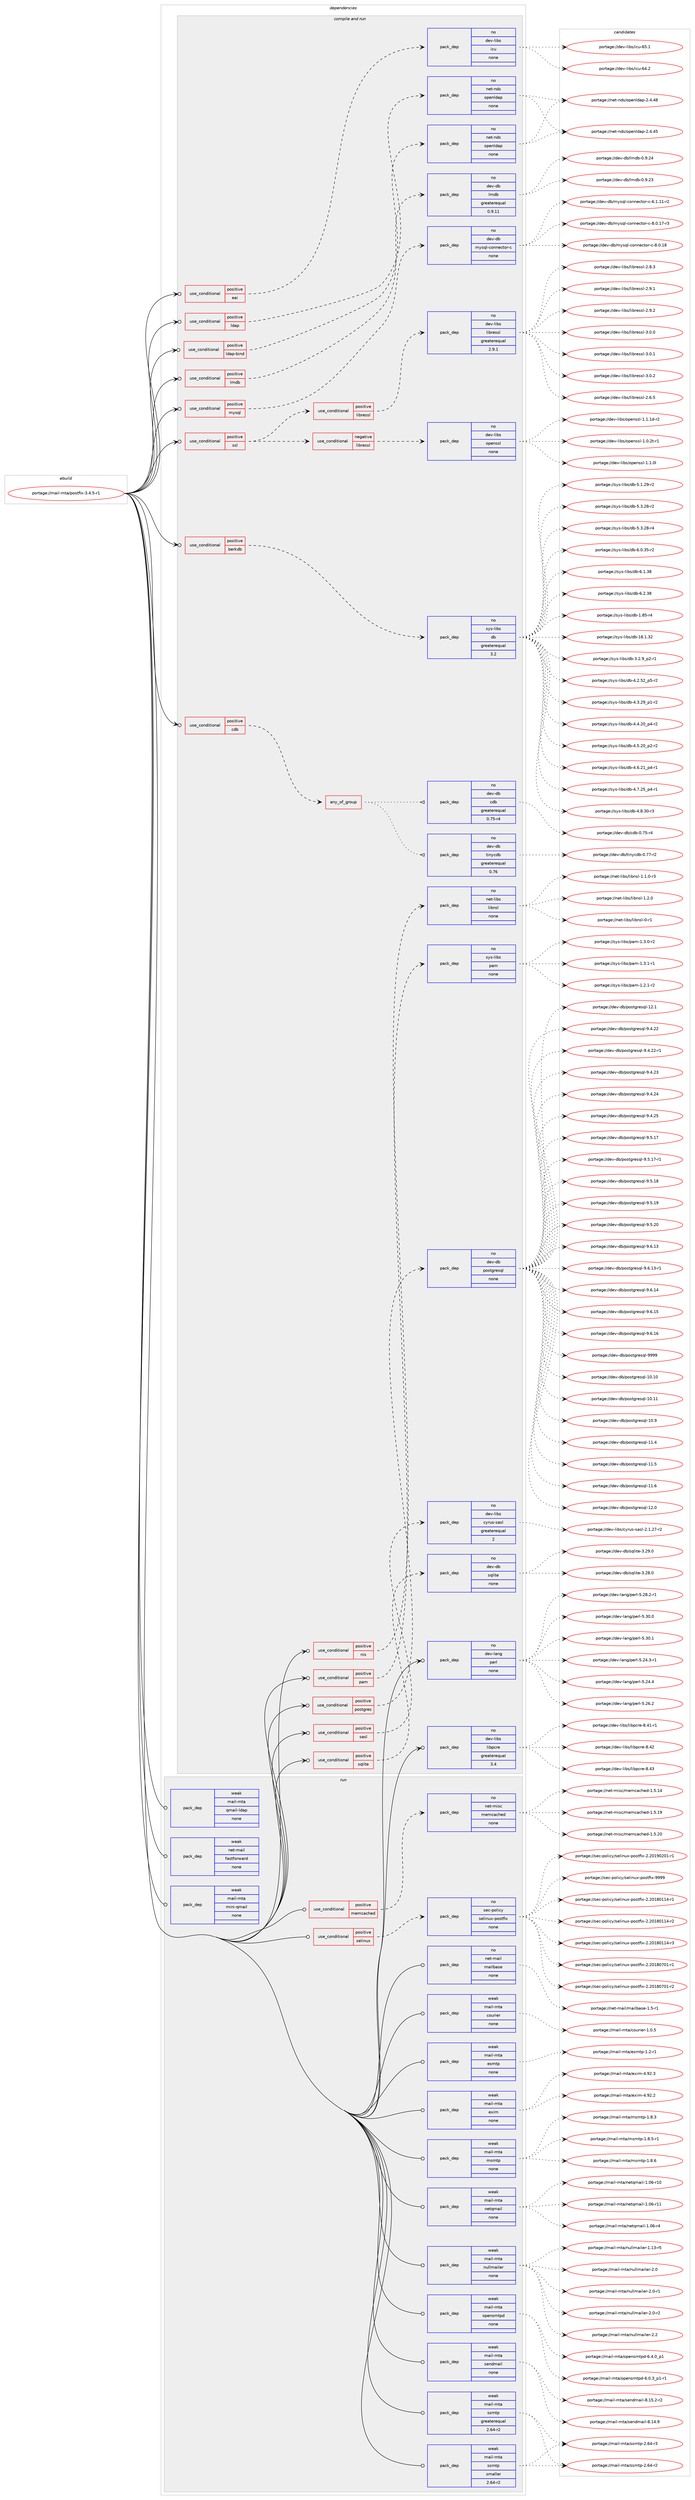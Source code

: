 digraph prolog {

# *************
# Graph options
# *************

newrank=true;
concentrate=true;
compound=true;
graph [rankdir=LR,fontname=Helvetica,fontsize=10,ranksep=1.5];#, ranksep=2.5, nodesep=0.2];
edge  [arrowhead=vee];
node  [fontname=Helvetica,fontsize=10];

# **********
# The ebuild
# **********

subgraph cluster_leftcol {
color=gray;
rank=same;
label=<<i>ebuild</i>>;
id [label="portage://mail-mta/postfix-3.4.5-r1", color=red, width=4, href="../mail-mta/postfix-3.4.5-r1.svg"];
}

# ****************
# The dependencies
# ****************

subgraph cluster_midcol {
color=gray;
label=<<i>dependencies</i>>;
subgraph cluster_compile {
fillcolor="#eeeeee";
style=filled;
label=<<i>compile</i>>;
}
subgraph cluster_compileandrun {
fillcolor="#eeeeee";
style=filled;
label=<<i>compile and run</i>>;
subgraph cond77189 {
dependency307281 [label=<<TABLE BORDER="0" CELLBORDER="1" CELLSPACING="0" CELLPADDING="4"><TR><TD ROWSPAN="3" CELLPADDING="10">use_conditional</TD></TR><TR><TD>positive</TD></TR><TR><TD>berkdb</TD></TR></TABLE>>, shape=none, color=red];
subgraph pack225164 {
dependency307282 [label=<<TABLE BORDER="0" CELLBORDER="1" CELLSPACING="0" CELLPADDING="4" WIDTH="220"><TR><TD ROWSPAN="6" CELLPADDING="30">pack_dep</TD></TR><TR><TD WIDTH="110">no</TD></TR><TR><TD>sys-libs</TD></TR><TR><TD>db</TD></TR><TR><TD>greaterequal</TD></TR><TR><TD>3.2</TD></TR></TABLE>>, shape=none, color=blue];
}
dependency307281:e -> dependency307282:w [weight=20,style="dashed",arrowhead="vee"];
}
id:e -> dependency307281:w [weight=20,style="solid",arrowhead="odotvee"];
subgraph cond77190 {
dependency307283 [label=<<TABLE BORDER="0" CELLBORDER="1" CELLSPACING="0" CELLPADDING="4"><TR><TD ROWSPAN="3" CELLPADDING="10">use_conditional</TD></TR><TR><TD>positive</TD></TR><TR><TD>cdb</TD></TR></TABLE>>, shape=none, color=red];
subgraph any4819 {
dependency307284 [label=<<TABLE BORDER="0" CELLBORDER="1" CELLSPACING="0" CELLPADDING="4"><TR><TD CELLPADDING="10">any_of_group</TD></TR></TABLE>>, shape=none, color=red];subgraph pack225165 {
dependency307285 [label=<<TABLE BORDER="0" CELLBORDER="1" CELLSPACING="0" CELLPADDING="4" WIDTH="220"><TR><TD ROWSPAN="6" CELLPADDING="30">pack_dep</TD></TR><TR><TD WIDTH="110">no</TD></TR><TR><TD>dev-db</TD></TR><TR><TD>tinycdb</TD></TR><TR><TD>greaterequal</TD></TR><TR><TD>0.76</TD></TR></TABLE>>, shape=none, color=blue];
}
dependency307284:e -> dependency307285:w [weight=20,style="dotted",arrowhead="oinv"];
subgraph pack225166 {
dependency307286 [label=<<TABLE BORDER="0" CELLBORDER="1" CELLSPACING="0" CELLPADDING="4" WIDTH="220"><TR><TD ROWSPAN="6" CELLPADDING="30">pack_dep</TD></TR><TR><TD WIDTH="110">no</TD></TR><TR><TD>dev-db</TD></TR><TR><TD>cdb</TD></TR><TR><TD>greaterequal</TD></TR><TR><TD>0.75-r4</TD></TR></TABLE>>, shape=none, color=blue];
}
dependency307284:e -> dependency307286:w [weight=20,style="dotted",arrowhead="oinv"];
}
dependency307283:e -> dependency307284:w [weight=20,style="dashed",arrowhead="vee"];
}
id:e -> dependency307283:w [weight=20,style="solid",arrowhead="odotvee"];
subgraph cond77191 {
dependency307287 [label=<<TABLE BORDER="0" CELLBORDER="1" CELLSPACING="0" CELLPADDING="4"><TR><TD ROWSPAN="3" CELLPADDING="10">use_conditional</TD></TR><TR><TD>positive</TD></TR><TR><TD>eai</TD></TR></TABLE>>, shape=none, color=red];
subgraph pack225167 {
dependency307288 [label=<<TABLE BORDER="0" CELLBORDER="1" CELLSPACING="0" CELLPADDING="4" WIDTH="220"><TR><TD ROWSPAN="6" CELLPADDING="30">pack_dep</TD></TR><TR><TD WIDTH="110">no</TD></TR><TR><TD>dev-libs</TD></TR><TR><TD>icu</TD></TR><TR><TD>none</TD></TR><TR><TD></TD></TR></TABLE>>, shape=none, color=blue];
}
dependency307287:e -> dependency307288:w [weight=20,style="dashed",arrowhead="vee"];
}
id:e -> dependency307287:w [weight=20,style="solid",arrowhead="odotvee"];
subgraph cond77192 {
dependency307289 [label=<<TABLE BORDER="0" CELLBORDER="1" CELLSPACING="0" CELLPADDING="4"><TR><TD ROWSPAN="3" CELLPADDING="10">use_conditional</TD></TR><TR><TD>positive</TD></TR><TR><TD>ldap</TD></TR></TABLE>>, shape=none, color=red];
subgraph pack225168 {
dependency307290 [label=<<TABLE BORDER="0" CELLBORDER="1" CELLSPACING="0" CELLPADDING="4" WIDTH="220"><TR><TD ROWSPAN="6" CELLPADDING="30">pack_dep</TD></TR><TR><TD WIDTH="110">no</TD></TR><TR><TD>net-nds</TD></TR><TR><TD>openldap</TD></TR><TR><TD>none</TD></TR><TR><TD></TD></TR></TABLE>>, shape=none, color=blue];
}
dependency307289:e -> dependency307290:w [weight=20,style="dashed",arrowhead="vee"];
}
id:e -> dependency307289:w [weight=20,style="solid",arrowhead="odotvee"];
subgraph cond77193 {
dependency307291 [label=<<TABLE BORDER="0" CELLBORDER="1" CELLSPACING="0" CELLPADDING="4"><TR><TD ROWSPAN="3" CELLPADDING="10">use_conditional</TD></TR><TR><TD>positive</TD></TR><TR><TD>ldap-bind</TD></TR></TABLE>>, shape=none, color=red];
subgraph pack225169 {
dependency307292 [label=<<TABLE BORDER="0" CELLBORDER="1" CELLSPACING="0" CELLPADDING="4" WIDTH="220"><TR><TD ROWSPAN="6" CELLPADDING="30">pack_dep</TD></TR><TR><TD WIDTH="110">no</TD></TR><TR><TD>net-nds</TD></TR><TR><TD>openldap</TD></TR><TR><TD>none</TD></TR><TR><TD></TD></TR></TABLE>>, shape=none, color=blue];
}
dependency307291:e -> dependency307292:w [weight=20,style="dashed",arrowhead="vee"];
}
id:e -> dependency307291:w [weight=20,style="solid",arrowhead="odotvee"];
subgraph cond77194 {
dependency307293 [label=<<TABLE BORDER="0" CELLBORDER="1" CELLSPACING="0" CELLPADDING="4"><TR><TD ROWSPAN="3" CELLPADDING="10">use_conditional</TD></TR><TR><TD>positive</TD></TR><TR><TD>lmdb</TD></TR></TABLE>>, shape=none, color=red];
subgraph pack225170 {
dependency307294 [label=<<TABLE BORDER="0" CELLBORDER="1" CELLSPACING="0" CELLPADDING="4" WIDTH="220"><TR><TD ROWSPAN="6" CELLPADDING="30">pack_dep</TD></TR><TR><TD WIDTH="110">no</TD></TR><TR><TD>dev-db</TD></TR><TR><TD>lmdb</TD></TR><TR><TD>greaterequal</TD></TR><TR><TD>0.9.11</TD></TR></TABLE>>, shape=none, color=blue];
}
dependency307293:e -> dependency307294:w [weight=20,style="dashed",arrowhead="vee"];
}
id:e -> dependency307293:w [weight=20,style="solid",arrowhead="odotvee"];
subgraph cond77195 {
dependency307295 [label=<<TABLE BORDER="0" CELLBORDER="1" CELLSPACING="0" CELLPADDING="4"><TR><TD ROWSPAN="3" CELLPADDING="10">use_conditional</TD></TR><TR><TD>positive</TD></TR><TR><TD>mysql</TD></TR></TABLE>>, shape=none, color=red];
subgraph pack225171 {
dependency307296 [label=<<TABLE BORDER="0" CELLBORDER="1" CELLSPACING="0" CELLPADDING="4" WIDTH="220"><TR><TD ROWSPAN="6" CELLPADDING="30">pack_dep</TD></TR><TR><TD WIDTH="110">no</TD></TR><TR><TD>dev-db</TD></TR><TR><TD>mysql-connector-c</TD></TR><TR><TD>none</TD></TR><TR><TD></TD></TR></TABLE>>, shape=none, color=blue];
}
dependency307295:e -> dependency307296:w [weight=20,style="dashed",arrowhead="vee"];
}
id:e -> dependency307295:w [weight=20,style="solid",arrowhead="odotvee"];
subgraph cond77196 {
dependency307297 [label=<<TABLE BORDER="0" CELLBORDER="1" CELLSPACING="0" CELLPADDING="4"><TR><TD ROWSPAN="3" CELLPADDING="10">use_conditional</TD></TR><TR><TD>positive</TD></TR><TR><TD>nis</TD></TR></TABLE>>, shape=none, color=red];
subgraph pack225172 {
dependency307298 [label=<<TABLE BORDER="0" CELLBORDER="1" CELLSPACING="0" CELLPADDING="4" WIDTH="220"><TR><TD ROWSPAN="6" CELLPADDING="30">pack_dep</TD></TR><TR><TD WIDTH="110">no</TD></TR><TR><TD>net-libs</TD></TR><TR><TD>libnsl</TD></TR><TR><TD>none</TD></TR><TR><TD></TD></TR></TABLE>>, shape=none, color=blue];
}
dependency307297:e -> dependency307298:w [weight=20,style="dashed",arrowhead="vee"];
}
id:e -> dependency307297:w [weight=20,style="solid",arrowhead="odotvee"];
subgraph cond77197 {
dependency307299 [label=<<TABLE BORDER="0" CELLBORDER="1" CELLSPACING="0" CELLPADDING="4"><TR><TD ROWSPAN="3" CELLPADDING="10">use_conditional</TD></TR><TR><TD>positive</TD></TR><TR><TD>pam</TD></TR></TABLE>>, shape=none, color=red];
subgraph pack225173 {
dependency307300 [label=<<TABLE BORDER="0" CELLBORDER="1" CELLSPACING="0" CELLPADDING="4" WIDTH="220"><TR><TD ROWSPAN="6" CELLPADDING="30">pack_dep</TD></TR><TR><TD WIDTH="110">no</TD></TR><TR><TD>sys-libs</TD></TR><TR><TD>pam</TD></TR><TR><TD>none</TD></TR><TR><TD></TD></TR></TABLE>>, shape=none, color=blue];
}
dependency307299:e -> dependency307300:w [weight=20,style="dashed",arrowhead="vee"];
}
id:e -> dependency307299:w [weight=20,style="solid",arrowhead="odotvee"];
subgraph cond77198 {
dependency307301 [label=<<TABLE BORDER="0" CELLBORDER="1" CELLSPACING="0" CELLPADDING="4"><TR><TD ROWSPAN="3" CELLPADDING="10">use_conditional</TD></TR><TR><TD>positive</TD></TR><TR><TD>postgres</TD></TR></TABLE>>, shape=none, color=red];
subgraph pack225174 {
dependency307302 [label=<<TABLE BORDER="0" CELLBORDER="1" CELLSPACING="0" CELLPADDING="4" WIDTH="220"><TR><TD ROWSPAN="6" CELLPADDING="30">pack_dep</TD></TR><TR><TD WIDTH="110">no</TD></TR><TR><TD>dev-db</TD></TR><TR><TD>postgresql</TD></TR><TR><TD>none</TD></TR><TR><TD></TD></TR></TABLE>>, shape=none, color=blue];
}
dependency307301:e -> dependency307302:w [weight=20,style="dashed",arrowhead="vee"];
}
id:e -> dependency307301:w [weight=20,style="solid",arrowhead="odotvee"];
subgraph cond77199 {
dependency307303 [label=<<TABLE BORDER="0" CELLBORDER="1" CELLSPACING="0" CELLPADDING="4"><TR><TD ROWSPAN="3" CELLPADDING="10">use_conditional</TD></TR><TR><TD>positive</TD></TR><TR><TD>sasl</TD></TR></TABLE>>, shape=none, color=red];
subgraph pack225175 {
dependency307304 [label=<<TABLE BORDER="0" CELLBORDER="1" CELLSPACING="0" CELLPADDING="4" WIDTH="220"><TR><TD ROWSPAN="6" CELLPADDING="30">pack_dep</TD></TR><TR><TD WIDTH="110">no</TD></TR><TR><TD>dev-libs</TD></TR><TR><TD>cyrus-sasl</TD></TR><TR><TD>greaterequal</TD></TR><TR><TD>2</TD></TR></TABLE>>, shape=none, color=blue];
}
dependency307303:e -> dependency307304:w [weight=20,style="dashed",arrowhead="vee"];
}
id:e -> dependency307303:w [weight=20,style="solid",arrowhead="odotvee"];
subgraph cond77200 {
dependency307305 [label=<<TABLE BORDER="0" CELLBORDER="1" CELLSPACING="0" CELLPADDING="4"><TR><TD ROWSPAN="3" CELLPADDING="10">use_conditional</TD></TR><TR><TD>positive</TD></TR><TR><TD>sqlite</TD></TR></TABLE>>, shape=none, color=red];
subgraph pack225176 {
dependency307306 [label=<<TABLE BORDER="0" CELLBORDER="1" CELLSPACING="0" CELLPADDING="4" WIDTH="220"><TR><TD ROWSPAN="6" CELLPADDING="30">pack_dep</TD></TR><TR><TD WIDTH="110">no</TD></TR><TR><TD>dev-db</TD></TR><TR><TD>sqlite</TD></TR><TR><TD>none</TD></TR><TR><TD></TD></TR></TABLE>>, shape=none, color=blue];
}
dependency307305:e -> dependency307306:w [weight=20,style="dashed",arrowhead="vee"];
}
id:e -> dependency307305:w [weight=20,style="solid",arrowhead="odotvee"];
subgraph cond77201 {
dependency307307 [label=<<TABLE BORDER="0" CELLBORDER="1" CELLSPACING="0" CELLPADDING="4"><TR><TD ROWSPAN="3" CELLPADDING="10">use_conditional</TD></TR><TR><TD>positive</TD></TR><TR><TD>ssl</TD></TR></TABLE>>, shape=none, color=red];
subgraph cond77202 {
dependency307308 [label=<<TABLE BORDER="0" CELLBORDER="1" CELLSPACING="0" CELLPADDING="4"><TR><TD ROWSPAN="3" CELLPADDING="10">use_conditional</TD></TR><TR><TD>negative</TD></TR><TR><TD>libressl</TD></TR></TABLE>>, shape=none, color=red];
subgraph pack225177 {
dependency307309 [label=<<TABLE BORDER="0" CELLBORDER="1" CELLSPACING="0" CELLPADDING="4" WIDTH="220"><TR><TD ROWSPAN="6" CELLPADDING="30">pack_dep</TD></TR><TR><TD WIDTH="110">no</TD></TR><TR><TD>dev-libs</TD></TR><TR><TD>openssl</TD></TR><TR><TD>none</TD></TR><TR><TD></TD></TR></TABLE>>, shape=none, color=blue];
}
dependency307308:e -> dependency307309:w [weight=20,style="dashed",arrowhead="vee"];
}
dependency307307:e -> dependency307308:w [weight=20,style="dashed",arrowhead="vee"];
subgraph cond77203 {
dependency307310 [label=<<TABLE BORDER="0" CELLBORDER="1" CELLSPACING="0" CELLPADDING="4"><TR><TD ROWSPAN="3" CELLPADDING="10">use_conditional</TD></TR><TR><TD>positive</TD></TR><TR><TD>libressl</TD></TR></TABLE>>, shape=none, color=red];
subgraph pack225178 {
dependency307311 [label=<<TABLE BORDER="0" CELLBORDER="1" CELLSPACING="0" CELLPADDING="4" WIDTH="220"><TR><TD ROWSPAN="6" CELLPADDING="30">pack_dep</TD></TR><TR><TD WIDTH="110">no</TD></TR><TR><TD>dev-libs</TD></TR><TR><TD>libressl</TD></TR><TR><TD>greaterequal</TD></TR><TR><TD>2.9.1</TD></TR></TABLE>>, shape=none, color=blue];
}
dependency307310:e -> dependency307311:w [weight=20,style="dashed",arrowhead="vee"];
}
dependency307307:e -> dependency307310:w [weight=20,style="dashed",arrowhead="vee"];
}
id:e -> dependency307307:w [weight=20,style="solid",arrowhead="odotvee"];
subgraph pack225179 {
dependency307312 [label=<<TABLE BORDER="0" CELLBORDER="1" CELLSPACING="0" CELLPADDING="4" WIDTH="220"><TR><TD ROWSPAN="6" CELLPADDING="30">pack_dep</TD></TR><TR><TD WIDTH="110">no</TD></TR><TR><TD>dev-lang</TD></TR><TR><TD>perl</TD></TR><TR><TD>none</TD></TR><TR><TD></TD></TR></TABLE>>, shape=none, color=blue];
}
id:e -> dependency307312:w [weight=20,style="solid",arrowhead="odotvee"];
subgraph pack225180 {
dependency307313 [label=<<TABLE BORDER="0" CELLBORDER="1" CELLSPACING="0" CELLPADDING="4" WIDTH="220"><TR><TD ROWSPAN="6" CELLPADDING="30">pack_dep</TD></TR><TR><TD WIDTH="110">no</TD></TR><TR><TD>dev-libs</TD></TR><TR><TD>libpcre</TD></TR><TR><TD>greaterequal</TD></TR><TR><TD>3.4</TD></TR></TABLE>>, shape=none, color=blue];
}
id:e -> dependency307313:w [weight=20,style="solid",arrowhead="odotvee"];
}
subgraph cluster_run {
fillcolor="#eeeeee";
style=filled;
label=<<i>run</i>>;
subgraph cond77204 {
dependency307314 [label=<<TABLE BORDER="0" CELLBORDER="1" CELLSPACING="0" CELLPADDING="4"><TR><TD ROWSPAN="3" CELLPADDING="10">use_conditional</TD></TR><TR><TD>positive</TD></TR><TR><TD>memcached</TD></TR></TABLE>>, shape=none, color=red];
subgraph pack225181 {
dependency307315 [label=<<TABLE BORDER="0" CELLBORDER="1" CELLSPACING="0" CELLPADDING="4" WIDTH="220"><TR><TD ROWSPAN="6" CELLPADDING="30">pack_dep</TD></TR><TR><TD WIDTH="110">no</TD></TR><TR><TD>net-misc</TD></TR><TR><TD>memcached</TD></TR><TR><TD>none</TD></TR><TR><TD></TD></TR></TABLE>>, shape=none, color=blue];
}
dependency307314:e -> dependency307315:w [weight=20,style="dashed",arrowhead="vee"];
}
id:e -> dependency307314:w [weight=20,style="solid",arrowhead="odot"];
subgraph cond77205 {
dependency307316 [label=<<TABLE BORDER="0" CELLBORDER="1" CELLSPACING="0" CELLPADDING="4"><TR><TD ROWSPAN="3" CELLPADDING="10">use_conditional</TD></TR><TR><TD>positive</TD></TR><TR><TD>selinux</TD></TR></TABLE>>, shape=none, color=red];
subgraph pack225182 {
dependency307317 [label=<<TABLE BORDER="0" CELLBORDER="1" CELLSPACING="0" CELLPADDING="4" WIDTH="220"><TR><TD ROWSPAN="6" CELLPADDING="30">pack_dep</TD></TR><TR><TD WIDTH="110">no</TD></TR><TR><TD>sec-policy</TD></TR><TR><TD>selinux-postfix</TD></TR><TR><TD>none</TD></TR><TR><TD></TD></TR></TABLE>>, shape=none, color=blue];
}
dependency307316:e -> dependency307317:w [weight=20,style="dashed",arrowhead="vee"];
}
id:e -> dependency307316:w [weight=20,style="solid",arrowhead="odot"];
subgraph pack225183 {
dependency307318 [label=<<TABLE BORDER="0" CELLBORDER="1" CELLSPACING="0" CELLPADDING="4" WIDTH="220"><TR><TD ROWSPAN="6" CELLPADDING="30">pack_dep</TD></TR><TR><TD WIDTH="110">no</TD></TR><TR><TD>net-mail</TD></TR><TR><TD>mailbase</TD></TR><TR><TD>none</TD></TR><TR><TD></TD></TR></TABLE>>, shape=none, color=blue];
}
id:e -> dependency307318:w [weight=20,style="solid",arrowhead="odot"];
subgraph pack225184 {
dependency307319 [label=<<TABLE BORDER="0" CELLBORDER="1" CELLSPACING="0" CELLPADDING="4" WIDTH="220"><TR><TD ROWSPAN="6" CELLPADDING="30">pack_dep</TD></TR><TR><TD WIDTH="110">weak</TD></TR><TR><TD>mail-mta</TD></TR><TR><TD>courier</TD></TR><TR><TD>none</TD></TR><TR><TD></TD></TR></TABLE>>, shape=none, color=blue];
}
id:e -> dependency307319:w [weight=20,style="solid",arrowhead="odot"];
subgraph pack225185 {
dependency307320 [label=<<TABLE BORDER="0" CELLBORDER="1" CELLSPACING="0" CELLPADDING="4" WIDTH="220"><TR><TD ROWSPAN="6" CELLPADDING="30">pack_dep</TD></TR><TR><TD WIDTH="110">weak</TD></TR><TR><TD>mail-mta</TD></TR><TR><TD>esmtp</TD></TR><TR><TD>none</TD></TR><TR><TD></TD></TR></TABLE>>, shape=none, color=blue];
}
id:e -> dependency307320:w [weight=20,style="solid",arrowhead="odot"];
subgraph pack225186 {
dependency307321 [label=<<TABLE BORDER="0" CELLBORDER="1" CELLSPACING="0" CELLPADDING="4" WIDTH="220"><TR><TD ROWSPAN="6" CELLPADDING="30">pack_dep</TD></TR><TR><TD WIDTH="110">weak</TD></TR><TR><TD>mail-mta</TD></TR><TR><TD>exim</TD></TR><TR><TD>none</TD></TR><TR><TD></TD></TR></TABLE>>, shape=none, color=blue];
}
id:e -> dependency307321:w [weight=20,style="solid",arrowhead="odot"];
subgraph pack225187 {
dependency307322 [label=<<TABLE BORDER="0" CELLBORDER="1" CELLSPACING="0" CELLPADDING="4" WIDTH="220"><TR><TD ROWSPAN="6" CELLPADDING="30">pack_dep</TD></TR><TR><TD WIDTH="110">weak</TD></TR><TR><TD>mail-mta</TD></TR><TR><TD>mini-qmail</TD></TR><TR><TD>none</TD></TR><TR><TD></TD></TR></TABLE>>, shape=none, color=blue];
}
id:e -> dependency307322:w [weight=20,style="solid",arrowhead="odot"];
subgraph pack225188 {
dependency307323 [label=<<TABLE BORDER="0" CELLBORDER="1" CELLSPACING="0" CELLPADDING="4" WIDTH="220"><TR><TD ROWSPAN="6" CELLPADDING="30">pack_dep</TD></TR><TR><TD WIDTH="110">weak</TD></TR><TR><TD>mail-mta</TD></TR><TR><TD>msmtp</TD></TR><TR><TD>none</TD></TR><TR><TD></TD></TR></TABLE>>, shape=none, color=blue];
}
id:e -> dependency307323:w [weight=20,style="solid",arrowhead="odot"];
subgraph pack225189 {
dependency307324 [label=<<TABLE BORDER="0" CELLBORDER="1" CELLSPACING="0" CELLPADDING="4" WIDTH="220"><TR><TD ROWSPAN="6" CELLPADDING="30">pack_dep</TD></TR><TR><TD WIDTH="110">weak</TD></TR><TR><TD>mail-mta</TD></TR><TR><TD>netqmail</TD></TR><TR><TD>none</TD></TR><TR><TD></TD></TR></TABLE>>, shape=none, color=blue];
}
id:e -> dependency307324:w [weight=20,style="solid",arrowhead="odot"];
subgraph pack225190 {
dependency307325 [label=<<TABLE BORDER="0" CELLBORDER="1" CELLSPACING="0" CELLPADDING="4" WIDTH="220"><TR><TD ROWSPAN="6" CELLPADDING="30">pack_dep</TD></TR><TR><TD WIDTH="110">weak</TD></TR><TR><TD>mail-mta</TD></TR><TR><TD>nullmailer</TD></TR><TR><TD>none</TD></TR><TR><TD></TD></TR></TABLE>>, shape=none, color=blue];
}
id:e -> dependency307325:w [weight=20,style="solid",arrowhead="odot"];
subgraph pack225191 {
dependency307326 [label=<<TABLE BORDER="0" CELLBORDER="1" CELLSPACING="0" CELLPADDING="4" WIDTH="220"><TR><TD ROWSPAN="6" CELLPADDING="30">pack_dep</TD></TR><TR><TD WIDTH="110">weak</TD></TR><TR><TD>mail-mta</TD></TR><TR><TD>opensmtpd</TD></TR><TR><TD>none</TD></TR><TR><TD></TD></TR></TABLE>>, shape=none, color=blue];
}
id:e -> dependency307326:w [weight=20,style="solid",arrowhead="odot"];
subgraph pack225192 {
dependency307327 [label=<<TABLE BORDER="0" CELLBORDER="1" CELLSPACING="0" CELLPADDING="4" WIDTH="220"><TR><TD ROWSPAN="6" CELLPADDING="30">pack_dep</TD></TR><TR><TD WIDTH="110">weak</TD></TR><TR><TD>mail-mta</TD></TR><TR><TD>qmail-ldap</TD></TR><TR><TD>none</TD></TR><TR><TD></TD></TR></TABLE>>, shape=none, color=blue];
}
id:e -> dependency307327:w [weight=20,style="solid",arrowhead="odot"];
subgraph pack225193 {
dependency307328 [label=<<TABLE BORDER="0" CELLBORDER="1" CELLSPACING="0" CELLPADDING="4" WIDTH="220"><TR><TD ROWSPAN="6" CELLPADDING="30">pack_dep</TD></TR><TR><TD WIDTH="110">weak</TD></TR><TR><TD>mail-mta</TD></TR><TR><TD>sendmail</TD></TR><TR><TD>none</TD></TR><TR><TD></TD></TR></TABLE>>, shape=none, color=blue];
}
id:e -> dependency307328:w [weight=20,style="solid",arrowhead="odot"];
subgraph pack225194 {
dependency307329 [label=<<TABLE BORDER="0" CELLBORDER="1" CELLSPACING="0" CELLPADDING="4" WIDTH="220"><TR><TD ROWSPAN="6" CELLPADDING="30">pack_dep</TD></TR><TR><TD WIDTH="110">weak</TD></TR><TR><TD>mail-mta</TD></TR><TR><TD>ssmtp</TD></TR><TR><TD>greaterequal</TD></TR><TR><TD>2.64-r2</TD></TR></TABLE>>, shape=none, color=blue];
}
id:e -> dependency307329:w [weight=20,style="solid",arrowhead="odot"];
subgraph pack225195 {
dependency307330 [label=<<TABLE BORDER="0" CELLBORDER="1" CELLSPACING="0" CELLPADDING="4" WIDTH="220"><TR><TD ROWSPAN="6" CELLPADDING="30">pack_dep</TD></TR><TR><TD WIDTH="110">weak</TD></TR><TR><TD>mail-mta</TD></TR><TR><TD>ssmtp</TD></TR><TR><TD>smaller</TD></TR><TR><TD>2.64-r2</TD></TR></TABLE>>, shape=none, color=blue];
}
id:e -> dependency307330:w [weight=20,style="solid",arrowhead="odot"];
subgraph pack225196 {
dependency307331 [label=<<TABLE BORDER="0" CELLBORDER="1" CELLSPACING="0" CELLPADDING="4" WIDTH="220"><TR><TD ROWSPAN="6" CELLPADDING="30">pack_dep</TD></TR><TR><TD WIDTH="110">weak</TD></TR><TR><TD>net-mail</TD></TR><TR><TD>fastforward</TD></TR><TR><TD>none</TD></TR><TR><TD></TD></TR></TABLE>>, shape=none, color=blue];
}
id:e -> dependency307331:w [weight=20,style="solid",arrowhead="odot"];
}
}

# **************
# The candidates
# **************

subgraph cluster_choices {
rank=same;
color=gray;
label=<<i>candidates</i>>;

subgraph choice225164 {
color=black;
nodesep=1;
choiceportage1151211154510810598115471009845494656534511452 [label="portage://sys-libs/db-1.85-r4", color=red, width=4,href="../sys-libs/db-1.85-r4.svg"];
choiceportage115121115451081059811547100984549564649465150 [label="portage://sys-libs/db-18.1.32", color=red, width=4,href="../sys-libs/db-18.1.32.svg"];
choiceportage1151211154510810598115471009845514650465795112504511449 [label="portage://sys-libs/db-3.2.9_p2-r1", color=red, width=4,href="../sys-libs/db-3.2.9_p2-r1.svg"];
choiceportage115121115451081059811547100984552465046535095112534511450 [label="portage://sys-libs/db-4.2.52_p5-r2", color=red, width=4,href="../sys-libs/db-4.2.52_p5-r2.svg"];
choiceportage115121115451081059811547100984552465146505795112494511450 [label="portage://sys-libs/db-4.3.29_p1-r2", color=red, width=4,href="../sys-libs/db-4.3.29_p1-r2.svg"];
choiceportage115121115451081059811547100984552465246504895112524511450 [label="portage://sys-libs/db-4.4.20_p4-r2", color=red, width=4,href="../sys-libs/db-4.4.20_p4-r2.svg"];
choiceportage115121115451081059811547100984552465346504895112504511450 [label="portage://sys-libs/db-4.5.20_p2-r2", color=red, width=4,href="../sys-libs/db-4.5.20_p2-r2.svg"];
choiceportage115121115451081059811547100984552465446504995112524511449 [label="portage://sys-libs/db-4.6.21_p4-r1", color=red, width=4,href="../sys-libs/db-4.6.21_p4-r1.svg"];
choiceportage115121115451081059811547100984552465546505395112524511449 [label="portage://sys-libs/db-4.7.25_p4-r1", color=red, width=4,href="../sys-libs/db-4.7.25_p4-r1.svg"];
choiceportage11512111545108105981154710098455246564651484511451 [label="portage://sys-libs/db-4.8.30-r3", color=red, width=4,href="../sys-libs/db-4.8.30-r3.svg"];
choiceportage11512111545108105981154710098455346494650574511450 [label="portage://sys-libs/db-5.1.29-r2", color=red, width=4,href="../sys-libs/db-5.1.29-r2.svg"];
choiceportage11512111545108105981154710098455346514650564511450 [label="portage://sys-libs/db-5.3.28-r2", color=red, width=4,href="../sys-libs/db-5.3.28-r2.svg"];
choiceportage11512111545108105981154710098455346514650564511452 [label="portage://sys-libs/db-5.3.28-r4", color=red, width=4,href="../sys-libs/db-5.3.28-r4.svg"];
choiceportage11512111545108105981154710098455446484651534511450 [label="portage://sys-libs/db-6.0.35-r2", color=red, width=4,href="../sys-libs/db-6.0.35-r2.svg"];
choiceportage1151211154510810598115471009845544649465156 [label="portage://sys-libs/db-6.1.38", color=red, width=4,href="../sys-libs/db-6.1.38.svg"];
choiceportage1151211154510810598115471009845544650465156 [label="portage://sys-libs/db-6.2.38", color=red, width=4,href="../sys-libs/db-6.2.38.svg"];
dependency307282:e -> choiceportage1151211154510810598115471009845494656534511452:w [style=dotted,weight="100"];
dependency307282:e -> choiceportage115121115451081059811547100984549564649465150:w [style=dotted,weight="100"];
dependency307282:e -> choiceportage1151211154510810598115471009845514650465795112504511449:w [style=dotted,weight="100"];
dependency307282:e -> choiceportage115121115451081059811547100984552465046535095112534511450:w [style=dotted,weight="100"];
dependency307282:e -> choiceportage115121115451081059811547100984552465146505795112494511450:w [style=dotted,weight="100"];
dependency307282:e -> choiceportage115121115451081059811547100984552465246504895112524511450:w [style=dotted,weight="100"];
dependency307282:e -> choiceportage115121115451081059811547100984552465346504895112504511450:w [style=dotted,weight="100"];
dependency307282:e -> choiceportage115121115451081059811547100984552465446504995112524511449:w [style=dotted,weight="100"];
dependency307282:e -> choiceportage115121115451081059811547100984552465546505395112524511449:w [style=dotted,weight="100"];
dependency307282:e -> choiceportage11512111545108105981154710098455246564651484511451:w [style=dotted,weight="100"];
dependency307282:e -> choiceportage11512111545108105981154710098455346494650574511450:w [style=dotted,weight="100"];
dependency307282:e -> choiceportage11512111545108105981154710098455346514650564511450:w [style=dotted,weight="100"];
dependency307282:e -> choiceportage11512111545108105981154710098455346514650564511452:w [style=dotted,weight="100"];
dependency307282:e -> choiceportage11512111545108105981154710098455446484651534511450:w [style=dotted,weight="100"];
dependency307282:e -> choiceportage1151211154510810598115471009845544649465156:w [style=dotted,weight="100"];
dependency307282:e -> choiceportage1151211154510810598115471009845544650465156:w [style=dotted,weight="100"];
}
subgraph choice225165 {
color=black;
nodesep=1;
choiceportage100101118451009847116105110121991009845484655554511450 [label="portage://dev-db/tinycdb-0.77-r2", color=red, width=4,href="../dev-db/tinycdb-0.77-r2.svg"];
dependency307285:e -> choiceportage100101118451009847116105110121991009845484655554511450:w [style=dotted,weight="100"];
}
subgraph choice225166 {
color=black;
nodesep=1;
choiceportage100101118451009847991009845484655534511452 [label="portage://dev-db/cdb-0.75-r4", color=red, width=4,href="../dev-db/cdb-0.75-r4.svg"];
dependency307286:e -> choiceportage100101118451009847991009845484655534511452:w [style=dotted,weight="100"];
}
subgraph choice225167 {
color=black;
nodesep=1;
choiceportage100101118451081059811547105991174554524650 [label="portage://dev-libs/icu-64.2", color=red, width=4,href="../dev-libs/icu-64.2.svg"];
choiceportage100101118451081059811547105991174554534649 [label="portage://dev-libs/icu-65.1", color=red, width=4,href="../dev-libs/icu-65.1.svg"];
dependency307288:e -> choiceportage100101118451081059811547105991174554524650:w [style=dotted,weight="100"];
dependency307288:e -> choiceportage100101118451081059811547105991174554534649:w [style=dotted,weight="100"];
}
subgraph choice225168 {
color=black;
nodesep=1;
choiceportage11010111645110100115471111121011101081009711245504652465253 [label="portage://net-nds/openldap-2.4.45", color=red, width=4,href="../net-nds/openldap-2.4.45.svg"];
choiceportage11010111645110100115471111121011101081009711245504652465256 [label="portage://net-nds/openldap-2.4.48", color=red, width=4,href="../net-nds/openldap-2.4.48.svg"];
dependency307290:e -> choiceportage11010111645110100115471111121011101081009711245504652465253:w [style=dotted,weight="100"];
dependency307290:e -> choiceportage11010111645110100115471111121011101081009711245504652465256:w [style=dotted,weight="100"];
}
subgraph choice225169 {
color=black;
nodesep=1;
choiceportage11010111645110100115471111121011101081009711245504652465253 [label="portage://net-nds/openldap-2.4.45", color=red, width=4,href="../net-nds/openldap-2.4.45.svg"];
choiceportage11010111645110100115471111121011101081009711245504652465256 [label="portage://net-nds/openldap-2.4.48", color=red, width=4,href="../net-nds/openldap-2.4.48.svg"];
dependency307292:e -> choiceportage11010111645110100115471111121011101081009711245504652465253:w [style=dotted,weight="100"];
dependency307292:e -> choiceportage11010111645110100115471111121011101081009711245504652465256:w [style=dotted,weight="100"];
}
subgraph choice225170 {
color=black;
nodesep=1;
choiceportage1001011184510098471081091009845484657465051 [label="portage://dev-db/lmdb-0.9.23", color=red, width=4,href="../dev-db/lmdb-0.9.23.svg"];
choiceportage1001011184510098471081091009845484657465052 [label="portage://dev-db/lmdb-0.9.24", color=red, width=4,href="../dev-db/lmdb-0.9.24.svg"];
dependency307294:e -> choiceportage1001011184510098471081091009845484657465051:w [style=dotted,weight="100"];
dependency307294:e -> choiceportage1001011184510098471081091009845484657465052:w [style=dotted,weight="100"];
}
subgraph choice225171 {
color=black;
nodesep=1;
choiceportage1001011184510098471091211151131084599111110110101991161111144599455446494649494511450 [label="portage://dev-db/mysql-connector-c-6.1.11-r2", color=red, width=4,href="../dev-db/mysql-connector-c-6.1.11-r2.svg"];
choiceportage1001011184510098471091211151131084599111110110101991161111144599455646484649554511451 [label="portage://dev-db/mysql-connector-c-8.0.17-r3", color=red, width=4,href="../dev-db/mysql-connector-c-8.0.17-r3.svg"];
choiceportage100101118451009847109121115113108459911111011010199116111114459945564648464956 [label="portage://dev-db/mysql-connector-c-8.0.18", color=red, width=4,href="../dev-db/mysql-connector-c-8.0.18.svg"];
dependency307296:e -> choiceportage1001011184510098471091211151131084599111110110101991161111144599455446494649494511450:w [style=dotted,weight="100"];
dependency307296:e -> choiceportage1001011184510098471091211151131084599111110110101991161111144599455646484649554511451:w [style=dotted,weight="100"];
dependency307296:e -> choiceportage100101118451009847109121115113108459911111011010199116111114459945564648464956:w [style=dotted,weight="100"];
}
subgraph choice225172 {
color=black;
nodesep=1;
choiceportage1101011164510810598115471081059811011510845484511449 [label="portage://net-libs/libnsl-0-r1", color=red, width=4,href="../net-libs/libnsl-0-r1.svg"];
choiceportage110101116451081059811547108105981101151084549464946484511451 [label="portage://net-libs/libnsl-1.1.0-r3", color=red, width=4,href="../net-libs/libnsl-1.1.0-r3.svg"];
choiceportage11010111645108105981154710810598110115108454946504648 [label="portage://net-libs/libnsl-1.2.0", color=red, width=4,href="../net-libs/libnsl-1.2.0.svg"];
dependency307298:e -> choiceportage1101011164510810598115471081059811011510845484511449:w [style=dotted,weight="100"];
dependency307298:e -> choiceportage110101116451081059811547108105981101151084549464946484511451:w [style=dotted,weight="100"];
dependency307298:e -> choiceportage11010111645108105981154710810598110115108454946504648:w [style=dotted,weight="100"];
}
subgraph choice225173 {
color=black;
nodesep=1;
choiceportage115121115451081059811547112971094549465046494511450 [label="portage://sys-libs/pam-1.2.1-r2", color=red, width=4,href="../sys-libs/pam-1.2.1-r2.svg"];
choiceportage115121115451081059811547112971094549465146484511450 [label="portage://sys-libs/pam-1.3.0-r2", color=red, width=4,href="../sys-libs/pam-1.3.0-r2.svg"];
choiceportage115121115451081059811547112971094549465146494511449 [label="portage://sys-libs/pam-1.3.1-r1", color=red, width=4,href="../sys-libs/pam-1.3.1-r1.svg"];
dependency307300:e -> choiceportage115121115451081059811547112971094549465046494511450:w [style=dotted,weight="100"];
dependency307300:e -> choiceportage115121115451081059811547112971094549465146484511450:w [style=dotted,weight="100"];
dependency307300:e -> choiceportage115121115451081059811547112971094549465146494511449:w [style=dotted,weight="100"];
}
subgraph choice225174 {
color=black;
nodesep=1;
choiceportage100101118451009847112111115116103114101115113108454948464948 [label="portage://dev-db/postgresql-10.10", color=red, width=4,href="../dev-db/postgresql-10.10.svg"];
choiceportage100101118451009847112111115116103114101115113108454948464949 [label="portage://dev-db/postgresql-10.11", color=red, width=4,href="../dev-db/postgresql-10.11.svg"];
choiceportage1001011184510098471121111151161031141011151131084549484657 [label="portage://dev-db/postgresql-10.9", color=red, width=4,href="../dev-db/postgresql-10.9.svg"];
choiceportage1001011184510098471121111151161031141011151131084549494652 [label="portage://dev-db/postgresql-11.4", color=red, width=4,href="../dev-db/postgresql-11.4.svg"];
choiceportage1001011184510098471121111151161031141011151131084549494653 [label="portage://dev-db/postgresql-11.5", color=red, width=4,href="../dev-db/postgresql-11.5.svg"];
choiceportage1001011184510098471121111151161031141011151131084549494654 [label="portage://dev-db/postgresql-11.6", color=red, width=4,href="../dev-db/postgresql-11.6.svg"];
choiceportage1001011184510098471121111151161031141011151131084549504648 [label="portage://dev-db/postgresql-12.0", color=red, width=4,href="../dev-db/postgresql-12.0.svg"];
choiceportage1001011184510098471121111151161031141011151131084549504649 [label="portage://dev-db/postgresql-12.1", color=red, width=4,href="../dev-db/postgresql-12.1.svg"];
choiceportage10010111845100984711211111511610311410111511310845574652465050 [label="portage://dev-db/postgresql-9.4.22", color=red, width=4,href="../dev-db/postgresql-9.4.22.svg"];
choiceportage100101118451009847112111115116103114101115113108455746524650504511449 [label="portage://dev-db/postgresql-9.4.22-r1", color=red, width=4,href="../dev-db/postgresql-9.4.22-r1.svg"];
choiceportage10010111845100984711211111511610311410111511310845574652465051 [label="portage://dev-db/postgresql-9.4.23", color=red, width=4,href="../dev-db/postgresql-9.4.23.svg"];
choiceportage10010111845100984711211111511610311410111511310845574652465052 [label="portage://dev-db/postgresql-9.4.24", color=red, width=4,href="../dev-db/postgresql-9.4.24.svg"];
choiceportage10010111845100984711211111511610311410111511310845574652465053 [label="portage://dev-db/postgresql-9.4.25", color=red, width=4,href="../dev-db/postgresql-9.4.25.svg"];
choiceportage10010111845100984711211111511610311410111511310845574653464955 [label="portage://dev-db/postgresql-9.5.17", color=red, width=4,href="../dev-db/postgresql-9.5.17.svg"];
choiceportage100101118451009847112111115116103114101115113108455746534649554511449 [label="portage://dev-db/postgresql-9.5.17-r1", color=red, width=4,href="../dev-db/postgresql-9.5.17-r1.svg"];
choiceportage10010111845100984711211111511610311410111511310845574653464956 [label="portage://dev-db/postgresql-9.5.18", color=red, width=4,href="../dev-db/postgresql-9.5.18.svg"];
choiceportage10010111845100984711211111511610311410111511310845574653464957 [label="portage://dev-db/postgresql-9.5.19", color=red, width=4,href="../dev-db/postgresql-9.5.19.svg"];
choiceportage10010111845100984711211111511610311410111511310845574653465048 [label="portage://dev-db/postgresql-9.5.20", color=red, width=4,href="../dev-db/postgresql-9.5.20.svg"];
choiceportage10010111845100984711211111511610311410111511310845574654464951 [label="portage://dev-db/postgresql-9.6.13", color=red, width=4,href="../dev-db/postgresql-9.6.13.svg"];
choiceportage100101118451009847112111115116103114101115113108455746544649514511449 [label="portage://dev-db/postgresql-9.6.13-r1", color=red, width=4,href="../dev-db/postgresql-9.6.13-r1.svg"];
choiceportage10010111845100984711211111511610311410111511310845574654464952 [label="portage://dev-db/postgresql-9.6.14", color=red, width=4,href="../dev-db/postgresql-9.6.14.svg"];
choiceportage10010111845100984711211111511610311410111511310845574654464953 [label="portage://dev-db/postgresql-9.6.15", color=red, width=4,href="../dev-db/postgresql-9.6.15.svg"];
choiceportage10010111845100984711211111511610311410111511310845574654464954 [label="portage://dev-db/postgresql-9.6.16", color=red, width=4,href="../dev-db/postgresql-9.6.16.svg"];
choiceportage1001011184510098471121111151161031141011151131084557575757 [label="portage://dev-db/postgresql-9999", color=red, width=4,href="../dev-db/postgresql-9999.svg"];
dependency307302:e -> choiceportage100101118451009847112111115116103114101115113108454948464948:w [style=dotted,weight="100"];
dependency307302:e -> choiceportage100101118451009847112111115116103114101115113108454948464949:w [style=dotted,weight="100"];
dependency307302:e -> choiceportage1001011184510098471121111151161031141011151131084549484657:w [style=dotted,weight="100"];
dependency307302:e -> choiceportage1001011184510098471121111151161031141011151131084549494652:w [style=dotted,weight="100"];
dependency307302:e -> choiceportage1001011184510098471121111151161031141011151131084549494653:w [style=dotted,weight="100"];
dependency307302:e -> choiceportage1001011184510098471121111151161031141011151131084549494654:w [style=dotted,weight="100"];
dependency307302:e -> choiceportage1001011184510098471121111151161031141011151131084549504648:w [style=dotted,weight="100"];
dependency307302:e -> choiceportage1001011184510098471121111151161031141011151131084549504649:w [style=dotted,weight="100"];
dependency307302:e -> choiceportage10010111845100984711211111511610311410111511310845574652465050:w [style=dotted,weight="100"];
dependency307302:e -> choiceportage100101118451009847112111115116103114101115113108455746524650504511449:w [style=dotted,weight="100"];
dependency307302:e -> choiceportage10010111845100984711211111511610311410111511310845574652465051:w [style=dotted,weight="100"];
dependency307302:e -> choiceportage10010111845100984711211111511610311410111511310845574652465052:w [style=dotted,weight="100"];
dependency307302:e -> choiceportage10010111845100984711211111511610311410111511310845574652465053:w [style=dotted,weight="100"];
dependency307302:e -> choiceportage10010111845100984711211111511610311410111511310845574653464955:w [style=dotted,weight="100"];
dependency307302:e -> choiceportage100101118451009847112111115116103114101115113108455746534649554511449:w [style=dotted,weight="100"];
dependency307302:e -> choiceportage10010111845100984711211111511610311410111511310845574653464956:w [style=dotted,weight="100"];
dependency307302:e -> choiceportage10010111845100984711211111511610311410111511310845574653464957:w [style=dotted,weight="100"];
dependency307302:e -> choiceportage10010111845100984711211111511610311410111511310845574653465048:w [style=dotted,weight="100"];
dependency307302:e -> choiceportage10010111845100984711211111511610311410111511310845574654464951:w [style=dotted,weight="100"];
dependency307302:e -> choiceportage100101118451009847112111115116103114101115113108455746544649514511449:w [style=dotted,weight="100"];
dependency307302:e -> choiceportage10010111845100984711211111511610311410111511310845574654464952:w [style=dotted,weight="100"];
dependency307302:e -> choiceportage10010111845100984711211111511610311410111511310845574654464953:w [style=dotted,weight="100"];
dependency307302:e -> choiceportage10010111845100984711211111511610311410111511310845574654464954:w [style=dotted,weight="100"];
dependency307302:e -> choiceportage1001011184510098471121111151161031141011151131084557575757:w [style=dotted,weight="100"];
}
subgraph choice225175 {
color=black;
nodesep=1;
choiceportage100101118451081059811547991211141171154511597115108455046494650554511450 [label="portage://dev-libs/cyrus-sasl-2.1.27-r2", color=red, width=4,href="../dev-libs/cyrus-sasl-2.1.27-r2.svg"];
dependency307304:e -> choiceportage100101118451081059811547991211141171154511597115108455046494650554511450:w [style=dotted,weight="100"];
}
subgraph choice225176 {
color=black;
nodesep=1;
choiceportage10010111845100984711511310810511610145514650564648 [label="portage://dev-db/sqlite-3.28.0", color=red, width=4,href="../dev-db/sqlite-3.28.0.svg"];
choiceportage10010111845100984711511310810511610145514650574648 [label="portage://dev-db/sqlite-3.29.0", color=red, width=4,href="../dev-db/sqlite-3.29.0.svg"];
dependency307306:e -> choiceportage10010111845100984711511310810511610145514650564648:w [style=dotted,weight="100"];
dependency307306:e -> choiceportage10010111845100984711511310810511610145514650574648:w [style=dotted,weight="100"];
}
subgraph choice225177 {
color=black;
nodesep=1;
choiceportage1001011184510810598115471111121011101151151084549464846501164511449 [label="portage://dev-libs/openssl-1.0.2t-r1", color=red, width=4,href="../dev-libs/openssl-1.0.2t-r1.svg"];
choiceportage100101118451081059811547111112101110115115108454946494648108 [label="portage://dev-libs/openssl-1.1.0l", color=red, width=4,href="../dev-libs/openssl-1.1.0l.svg"];
choiceportage1001011184510810598115471111121011101151151084549464946491004511450 [label="portage://dev-libs/openssl-1.1.1d-r2", color=red, width=4,href="../dev-libs/openssl-1.1.1d-r2.svg"];
dependency307309:e -> choiceportage1001011184510810598115471111121011101151151084549464846501164511449:w [style=dotted,weight="100"];
dependency307309:e -> choiceportage100101118451081059811547111112101110115115108454946494648108:w [style=dotted,weight="100"];
dependency307309:e -> choiceportage1001011184510810598115471111121011101151151084549464946491004511450:w [style=dotted,weight="100"];
}
subgraph choice225178 {
color=black;
nodesep=1;
choiceportage10010111845108105981154710810598114101115115108455046544653 [label="portage://dev-libs/libressl-2.6.5", color=red, width=4,href="../dev-libs/libressl-2.6.5.svg"];
choiceportage10010111845108105981154710810598114101115115108455046564651 [label="portage://dev-libs/libressl-2.8.3", color=red, width=4,href="../dev-libs/libressl-2.8.3.svg"];
choiceportage10010111845108105981154710810598114101115115108455046574649 [label="portage://dev-libs/libressl-2.9.1", color=red, width=4,href="../dev-libs/libressl-2.9.1.svg"];
choiceportage10010111845108105981154710810598114101115115108455046574650 [label="portage://dev-libs/libressl-2.9.2", color=red, width=4,href="../dev-libs/libressl-2.9.2.svg"];
choiceportage10010111845108105981154710810598114101115115108455146484648 [label="portage://dev-libs/libressl-3.0.0", color=red, width=4,href="../dev-libs/libressl-3.0.0.svg"];
choiceportage10010111845108105981154710810598114101115115108455146484649 [label="portage://dev-libs/libressl-3.0.1", color=red, width=4,href="../dev-libs/libressl-3.0.1.svg"];
choiceportage10010111845108105981154710810598114101115115108455146484650 [label="portage://dev-libs/libressl-3.0.2", color=red, width=4,href="../dev-libs/libressl-3.0.2.svg"];
dependency307311:e -> choiceportage10010111845108105981154710810598114101115115108455046544653:w [style=dotted,weight="100"];
dependency307311:e -> choiceportage10010111845108105981154710810598114101115115108455046564651:w [style=dotted,weight="100"];
dependency307311:e -> choiceportage10010111845108105981154710810598114101115115108455046574649:w [style=dotted,weight="100"];
dependency307311:e -> choiceportage10010111845108105981154710810598114101115115108455046574650:w [style=dotted,weight="100"];
dependency307311:e -> choiceportage10010111845108105981154710810598114101115115108455146484648:w [style=dotted,weight="100"];
dependency307311:e -> choiceportage10010111845108105981154710810598114101115115108455146484649:w [style=dotted,weight="100"];
dependency307311:e -> choiceportage10010111845108105981154710810598114101115115108455146484650:w [style=dotted,weight="100"];
}
subgraph choice225179 {
color=black;
nodesep=1;
choiceportage100101118451089711010347112101114108455346505246514511449 [label="portage://dev-lang/perl-5.24.3-r1", color=red, width=4,href="../dev-lang/perl-5.24.3-r1.svg"];
choiceportage10010111845108971101034711210111410845534650524652 [label="portage://dev-lang/perl-5.24.4", color=red, width=4,href="../dev-lang/perl-5.24.4.svg"];
choiceportage10010111845108971101034711210111410845534650544650 [label="portage://dev-lang/perl-5.26.2", color=red, width=4,href="../dev-lang/perl-5.26.2.svg"];
choiceportage100101118451089711010347112101114108455346505646504511449 [label="portage://dev-lang/perl-5.28.2-r1", color=red, width=4,href="../dev-lang/perl-5.28.2-r1.svg"];
choiceportage10010111845108971101034711210111410845534651484648 [label="portage://dev-lang/perl-5.30.0", color=red, width=4,href="../dev-lang/perl-5.30.0.svg"];
choiceportage10010111845108971101034711210111410845534651484649 [label="portage://dev-lang/perl-5.30.1", color=red, width=4,href="../dev-lang/perl-5.30.1.svg"];
dependency307312:e -> choiceportage100101118451089711010347112101114108455346505246514511449:w [style=dotted,weight="100"];
dependency307312:e -> choiceportage10010111845108971101034711210111410845534650524652:w [style=dotted,weight="100"];
dependency307312:e -> choiceportage10010111845108971101034711210111410845534650544650:w [style=dotted,weight="100"];
dependency307312:e -> choiceportage100101118451089711010347112101114108455346505646504511449:w [style=dotted,weight="100"];
dependency307312:e -> choiceportage10010111845108971101034711210111410845534651484648:w [style=dotted,weight="100"];
dependency307312:e -> choiceportage10010111845108971101034711210111410845534651484649:w [style=dotted,weight="100"];
}
subgraph choice225180 {
color=black;
nodesep=1;
choiceportage100101118451081059811547108105981129911410145564652494511449 [label="portage://dev-libs/libpcre-8.41-r1", color=red, width=4,href="../dev-libs/libpcre-8.41-r1.svg"];
choiceportage10010111845108105981154710810598112991141014556465250 [label="portage://dev-libs/libpcre-8.42", color=red, width=4,href="../dev-libs/libpcre-8.42.svg"];
choiceportage10010111845108105981154710810598112991141014556465251 [label="portage://dev-libs/libpcre-8.43", color=red, width=4,href="../dev-libs/libpcre-8.43.svg"];
dependency307313:e -> choiceportage100101118451081059811547108105981129911410145564652494511449:w [style=dotted,weight="100"];
dependency307313:e -> choiceportage10010111845108105981154710810598112991141014556465250:w [style=dotted,weight="100"];
dependency307313:e -> choiceportage10010111845108105981154710810598112991141014556465251:w [style=dotted,weight="100"];
}
subgraph choice225181 {
color=black;
nodesep=1;
choiceportage11010111645109105115994710910110999979910410110045494653464952 [label="portage://net-misc/memcached-1.5.14", color=red, width=4,href="../net-misc/memcached-1.5.14.svg"];
choiceportage11010111645109105115994710910110999979910410110045494653464957 [label="portage://net-misc/memcached-1.5.19", color=red, width=4,href="../net-misc/memcached-1.5.19.svg"];
choiceportage11010111645109105115994710910110999979910410110045494653465048 [label="portage://net-misc/memcached-1.5.20", color=red, width=4,href="../net-misc/memcached-1.5.20.svg"];
dependency307315:e -> choiceportage11010111645109105115994710910110999979910410110045494653464952:w [style=dotted,weight="100"];
dependency307315:e -> choiceportage11010111645109105115994710910110999979910410110045494653464957:w [style=dotted,weight="100"];
dependency307315:e -> choiceportage11010111645109105115994710910110999979910410110045494653465048:w [style=dotted,weight="100"];
}
subgraph choice225182 {
color=black;
nodesep=1;
choiceportage115101994511211110810599121471151011081051101171204511211111511610210512045504650484956484949524511449 [label="portage://sec-policy/selinux-postfix-2.20180114-r1", color=red, width=4,href="../sec-policy/selinux-postfix-2.20180114-r1.svg"];
choiceportage115101994511211110810599121471151011081051101171204511211111511610210512045504650484956484949524511450 [label="portage://sec-policy/selinux-postfix-2.20180114-r2", color=red, width=4,href="../sec-policy/selinux-postfix-2.20180114-r2.svg"];
choiceportage115101994511211110810599121471151011081051101171204511211111511610210512045504650484956484949524511451 [label="portage://sec-policy/selinux-postfix-2.20180114-r3", color=red, width=4,href="../sec-policy/selinux-postfix-2.20180114-r3.svg"];
choiceportage115101994511211110810599121471151011081051101171204511211111511610210512045504650484956485548494511449 [label="portage://sec-policy/selinux-postfix-2.20180701-r1", color=red, width=4,href="../sec-policy/selinux-postfix-2.20180701-r1.svg"];
choiceportage115101994511211110810599121471151011081051101171204511211111511610210512045504650484956485548494511450 [label="portage://sec-policy/selinux-postfix-2.20180701-r2", color=red, width=4,href="../sec-policy/selinux-postfix-2.20180701-r2.svg"];
choiceportage115101994511211110810599121471151011081051101171204511211111511610210512045504650484957485048494511449 [label="portage://sec-policy/selinux-postfix-2.20190201-r1", color=red, width=4,href="../sec-policy/selinux-postfix-2.20190201-r1.svg"];
choiceportage11510199451121111081059912147115101108105110117120451121111151161021051204557575757 [label="portage://sec-policy/selinux-postfix-9999", color=red, width=4,href="../sec-policy/selinux-postfix-9999.svg"];
dependency307317:e -> choiceportage115101994511211110810599121471151011081051101171204511211111511610210512045504650484956484949524511449:w [style=dotted,weight="100"];
dependency307317:e -> choiceportage115101994511211110810599121471151011081051101171204511211111511610210512045504650484956484949524511450:w [style=dotted,weight="100"];
dependency307317:e -> choiceportage115101994511211110810599121471151011081051101171204511211111511610210512045504650484956484949524511451:w [style=dotted,weight="100"];
dependency307317:e -> choiceportage115101994511211110810599121471151011081051101171204511211111511610210512045504650484956485548494511449:w [style=dotted,weight="100"];
dependency307317:e -> choiceportage115101994511211110810599121471151011081051101171204511211111511610210512045504650484956485548494511450:w [style=dotted,weight="100"];
dependency307317:e -> choiceportage115101994511211110810599121471151011081051101171204511211111511610210512045504650484957485048494511449:w [style=dotted,weight="100"];
dependency307317:e -> choiceportage11510199451121111081059912147115101108105110117120451121111151161021051204557575757:w [style=dotted,weight="100"];
}
subgraph choice225183 {
color=black;
nodesep=1;
choiceportage110101116451099710510847109971051089897115101454946534511449 [label="portage://net-mail/mailbase-1.5-r1", color=red, width=4,href="../net-mail/mailbase-1.5-r1.svg"];
dependency307318:e -> choiceportage110101116451099710510847109971051089897115101454946534511449:w [style=dotted,weight="100"];
}
subgraph choice225184 {
color=black;
nodesep=1;
choiceportage1099710510845109116974799111117114105101114454946484653 [label="portage://mail-mta/courier-1.0.5", color=red, width=4,href="../mail-mta/courier-1.0.5.svg"];
dependency307319:e -> choiceportage1099710510845109116974799111117114105101114454946484653:w [style=dotted,weight="100"];
}
subgraph choice225185 {
color=black;
nodesep=1;
choiceportage10997105108451091169747101115109116112454946504511449 [label="portage://mail-mta/esmtp-1.2-r1", color=red, width=4,href="../mail-mta/esmtp-1.2-r1.svg"];
dependency307320:e -> choiceportage10997105108451091169747101115109116112454946504511449:w [style=dotted,weight="100"];
}
subgraph choice225186 {
color=black;
nodesep=1;
choiceportage1099710510845109116974710112010510945524657504650 [label="portage://mail-mta/exim-4.92.2", color=red, width=4,href="../mail-mta/exim-4.92.2.svg"];
choiceportage1099710510845109116974710112010510945524657504651 [label="portage://mail-mta/exim-4.92.3", color=red, width=4,href="../mail-mta/exim-4.92.3.svg"];
dependency307321:e -> choiceportage1099710510845109116974710112010510945524657504650:w [style=dotted,weight="100"];
dependency307321:e -> choiceportage1099710510845109116974710112010510945524657504651:w [style=dotted,weight="100"];
}
subgraph choice225187 {
color=black;
nodesep=1;
}
subgraph choice225188 {
color=black;
nodesep=1;
choiceportage10997105108451091169747109115109116112454946564651 [label="portage://mail-mta/msmtp-1.8.3", color=red, width=4,href="../mail-mta/msmtp-1.8.3.svg"];
choiceportage109971051084510911697471091151091161124549465646534511449 [label="portage://mail-mta/msmtp-1.8.5-r1", color=red, width=4,href="../mail-mta/msmtp-1.8.5-r1.svg"];
choiceportage10997105108451091169747109115109116112454946564654 [label="portage://mail-mta/msmtp-1.8.6", color=red, width=4,href="../mail-mta/msmtp-1.8.6.svg"];
dependency307323:e -> choiceportage10997105108451091169747109115109116112454946564651:w [style=dotted,weight="100"];
dependency307323:e -> choiceportage109971051084510911697471091151091161124549465646534511449:w [style=dotted,weight="100"];
dependency307323:e -> choiceportage10997105108451091169747109115109116112454946564654:w [style=dotted,weight="100"];
}
subgraph choice225189 {
color=black;
nodesep=1;
choiceportage10997105108451091169747110101116113109971051084549464854451144948 [label="portage://mail-mta/netqmail-1.06-r10", color=red, width=4,href="../mail-mta/netqmail-1.06-r10.svg"];
choiceportage10997105108451091169747110101116113109971051084549464854451144949 [label="portage://mail-mta/netqmail-1.06-r11", color=red, width=4,href="../mail-mta/netqmail-1.06-r11.svg"];
choiceportage109971051084510911697471101011161131099710510845494648544511452 [label="portage://mail-mta/netqmail-1.06-r4", color=red, width=4,href="../mail-mta/netqmail-1.06-r4.svg"];
dependency307324:e -> choiceportage10997105108451091169747110101116113109971051084549464854451144948:w [style=dotted,weight="100"];
dependency307324:e -> choiceportage10997105108451091169747110101116113109971051084549464854451144949:w [style=dotted,weight="100"];
dependency307324:e -> choiceportage109971051084510911697471101011161131099710510845494648544511452:w [style=dotted,weight="100"];
}
subgraph choice225190 {
color=black;
nodesep=1;
choiceportage109971051084510911697471101171081081099710510810111445494649514511453 [label="portage://mail-mta/nullmailer-1.13-r5", color=red, width=4,href="../mail-mta/nullmailer-1.13-r5.svg"];
choiceportage109971051084510911697471101171081081099710510810111445504648 [label="portage://mail-mta/nullmailer-2.0", color=red, width=4,href="../mail-mta/nullmailer-2.0.svg"];
choiceportage1099710510845109116974711011710810810997105108101114455046484511449 [label="portage://mail-mta/nullmailer-2.0-r1", color=red, width=4,href="../mail-mta/nullmailer-2.0-r1.svg"];
choiceportage1099710510845109116974711011710810810997105108101114455046484511450 [label="portage://mail-mta/nullmailer-2.0-r2", color=red, width=4,href="../mail-mta/nullmailer-2.0-r2.svg"];
choiceportage109971051084510911697471101171081081099710510810111445504650 [label="portage://mail-mta/nullmailer-2.2", color=red, width=4,href="../mail-mta/nullmailer-2.2.svg"];
dependency307325:e -> choiceportage109971051084510911697471101171081081099710510810111445494649514511453:w [style=dotted,weight="100"];
dependency307325:e -> choiceportage109971051084510911697471101171081081099710510810111445504648:w [style=dotted,weight="100"];
dependency307325:e -> choiceportage1099710510845109116974711011710810810997105108101114455046484511449:w [style=dotted,weight="100"];
dependency307325:e -> choiceportage1099710510845109116974711011710810810997105108101114455046484511450:w [style=dotted,weight="100"];
dependency307325:e -> choiceportage109971051084510911697471101171081081099710510810111445504650:w [style=dotted,weight="100"];
}
subgraph choice225191 {
color=black;
nodesep=1;
choiceportage1099710510845109116974711111210111011510911611210045544648465195112494511449 [label="portage://mail-mta/opensmtpd-6.0.3_p1-r1", color=red, width=4,href="../mail-mta/opensmtpd-6.0.3_p1-r1.svg"];
choiceportage109971051084510911697471111121011101151091161121004554465246489511249 [label="portage://mail-mta/opensmtpd-6.4.0_p1", color=red, width=4,href="../mail-mta/opensmtpd-6.4.0_p1.svg"];
dependency307326:e -> choiceportage1099710510845109116974711111210111011510911611210045544648465195112494511449:w [style=dotted,weight="100"];
dependency307326:e -> choiceportage109971051084510911697471111121011101151091161121004554465246489511249:w [style=dotted,weight="100"];
}
subgraph choice225192 {
color=black;
nodesep=1;
}
subgraph choice225193 {
color=black;
nodesep=1;
choiceportage109971051084510911697471151011101001099710510845564649524657 [label="portage://mail-mta/sendmail-8.14.9", color=red, width=4,href="../mail-mta/sendmail-8.14.9.svg"];
choiceportage1099710510845109116974711510111010010997105108455646495346504511450 [label="portage://mail-mta/sendmail-8.15.2-r2", color=red, width=4,href="../mail-mta/sendmail-8.15.2-r2.svg"];
dependency307328:e -> choiceportage109971051084510911697471151011101001099710510845564649524657:w [style=dotted,weight="100"];
dependency307328:e -> choiceportage1099710510845109116974711510111010010997105108455646495346504511450:w [style=dotted,weight="100"];
}
subgraph choice225194 {
color=black;
nodesep=1;
choiceportage1099710510845109116974711511510911611245504654524511450 [label="portage://mail-mta/ssmtp-2.64-r2", color=red, width=4,href="../mail-mta/ssmtp-2.64-r2.svg"];
choiceportage1099710510845109116974711511510911611245504654524511451 [label="portage://mail-mta/ssmtp-2.64-r3", color=red, width=4,href="../mail-mta/ssmtp-2.64-r3.svg"];
dependency307329:e -> choiceportage1099710510845109116974711511510911611245504654524511450:w [style=dotted,weight="100"];
dependency307329:e -> choiceportage1099710510845109116974711511510911611245504654524511451:w [style=dotted,weight="100"];
}
subgraph choice225195 {
color=black;
nodesep=1;
choiceportage1099710510845109116974711511510911611245504654524511450 [label="portage://mail-mta/ssmtp-2.64-r2", color=red, width=4,href="../mail-mta/ssmtp-2.64-r2.svg"];
choiceportage1099710510845109116974711511510911611245504654524511451 [label="portage://mail-mta/ssmtp-2.64-r3", color=red, width=4,href="../mail-mta/ssmtp-2.64-r3.svg"];
dependency307330:e -> choiceportage1099710510845109116974711511510911611245504654524511450:w [style=dotted,weight="100"];
dependency307330:e -> choiceportage1099710510845109116974711511510911611245504654524511451:w [style=dotted,weight="100"];
}
subgraph choice225196 {
color=black;
nodesep=1;
}
}

}
